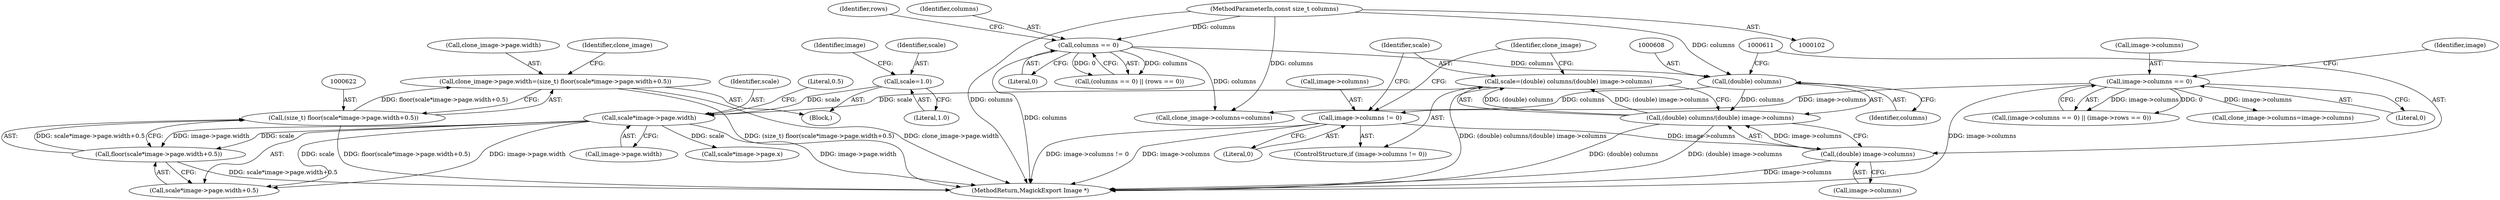 digraph "0_ImageMagick_aecd0ada163a4d6c769cec178955d5f3e9316f2f_0@pointer" {
"1000615" [label="(Call,clone_image->page.width=(size_t) floor(scale*image->page.width+0.5))"];
"1000621" [label="(Call,(size_t) floor(scale*image->page.width+0.5))"];
"1000623" [label="(Call,floor(scale*image->page.width+0.5))"];
"1000625" [label="(Call,scale*image->page.width)"];
"1000595" [label="(Call,scale=1.0)"];
"1000604" [label="(Call,scale=(double) columns/(double) image->columns)"];
"1000606" [label="(Call,(double) columns/(double) image->columns)"];
"1000607" [label="(Call,(double) columns)"];
"1000542" [label="(Call,columns == 0)"];
"1000104" [label="(MethodParameterIn,const size_t columns)"];
"1000610" [label="(Call,(double) image->columns)"];
"1000599" [label="(Call,image->columns != 0)"];
"1000153" [label="(Call,image->columns == 0)"];
"1000615" [label="(Call,clone_image->page.width=(size_t) floor(scale*image->page.width+0.5))"];
"1000632" [label="(Literal,0.5)"];
"1000626" [label="(Identifier,scale)"];
"1000618" [label="(Identifier,clone_image)"];
"1000542" [label="(Call,columns == 0)"];
"1000597" [label="(Literal,1.0)"];
"1000600" [label="(Call,image->columns)"];
"1000625" [label="(Call,scale*image->page.width)"];
"1000153" [label="(Call,image->columns == 0)"];
"1000596" [label="(Identifier,scale)"];
"1000636" [label="(Identifier,clone_image)"];
"1000616" [label="(Call,clone_image->page.width)"];
"1000108" [label="(Block,)"];
"1000606" [label="(Call,(double) columns/(double) image->columns)"];
"1000544" [label="(Literal,0)"];
"1000541" [label="(Call,(columns == 0) || (rows == 0))"];
"1000154" [label="(Call,image->columns)"];
"1000601" [label="(Identifier,image)"];
"1000160" [label="(Identifier,image)"];
"1000743" [label="(Call,clone_image->columns=columns)"];
"1000265" [label="(Call,clone_image->columns=image->columns)"];
"1000609" [label="(Identifier,columns)"];
"1000157" [label="(Literal,0)"];
"1000627" [label="(Call,image->page.width)"];
"1000612" [label="(Call,image->columns)"];
"1000610" [label="(Call,(double) image->columns)"];
"1000607" [label="(Call,(double) columns)"];
"1000598" [label="(ControlStructure,if (image->columns != 0))"];
"1000624" [label="(Call,scale*image->page.width+0.5)"];
"1000543" [label="(Identifier,columns)"];
"1000643" [label="(Call,scale*image->page.x)"];
"1000603" [label="(Literal,0)"];
"1000623" [label="(Call,floor(scale*image->page.width+0.5))"];
"1000546" [label="(Identifier,rows)"];
"1000152" [label="(Call,(image->columns == 0) || (image->rows == 0))"];
"1000599" [label="(Call,image->columns != 0)"];
"1000595" [label="(Call,scale=1.0)"];
"1000604" [label="(Call,scale=(double) columns/(double) image->columns)"];
"1000104" [label="(MethodParameterIn,const size_t columns)"];
"1000763" [label="(MethodReturn,MagickExport Image *)"];
"1000621" [label="(Call,(size_t) floor(scale*image->page.width+0.5))"];
"1000605" [label="(Identifier,scale)"];
"1000615" -> "1000108"  [label="AST: "];
"1000615" -> "1000621"  [label="CFG: "];
"1000616" -> "1000615"  [label="AST: "];
"1000621" -> "1000615"  [label="AST: "];
"1000636" -> "1000615"  [label="CFG: "];
"1000615" -> "1000763"  [label="DDG: (size_t) floor(scale*image->page.width+0.5)"];
"1000615" -> "1000763"  [label="DDG: clone_image->page.width"];
"1000621" -> "1000615"  [label="DDG: floor(scale*image->page.width+0.5)"];
"1000621" -> "1000623"  [label="CFG: "];
"1000622" -> "1000621"  [label="AST: "];
"1000623" -> "1000621"  [label="AST: "];
"1000621" -> "1000763"  [label="DDG: floor(scale*image->page.width+0.5)"];
"1000623" -> "1000621"  [label="DDG: scale*image->page.width+0.5"];
"1000623" -> "1000624"  [label="CFG: "];
"1000624" -> "1000623"  [label="AST: "];
"1000623" -> "1000763"  [label="DDG: scale*image->page.width+0.5"];
"1000625" -> "1000623"  [label="DDG: scale"];
"1000625" -> "1000623"  [label="DDG: image->page.width"];
"1000625" -> "1000624"  [label="AST: "];
"1000625" -> "1000627"  [label="CFG: "];
"1000626" -> "1000625"  [label="AST: "];
"1000627" -> "1000625"  [label="AST: "];
"1000632" -> "1000625"  [label="CFG: "];
"1000625" -> "1000763"  [label="DDG: image->page.width"];
"1000625" -> "1000624"  [label="DDG: scale"];
"1000625" -> "1000624"  [label="DDG: image->page.width"];
"1000595" -> "1000625"  [label="DDG: scale"];
"1000604" -> "1000625"  [label="DDG: scale"];
"1000625" -> "1000643"  [label="DDG: scale"];
"1000595" -> "1000108"  [label="AST: "];
"1000595" -> "1000597"  [label="CFG: "];
"1000596" -> "1000595"  [label="AST: "];
"1000597" -> "1000595"  [label="AST: "];
"1000601" -> "1000595"  [label="CFG: "];
"1000604" -> "1000598"  [label="AST: "];
"1000604" -> "1000606"  [label="CFG: "];
"1000605" -> "1000604"  [label="AST: "];
"1000606" -> "1000604"  [label="AST: "];
"1000618" -> "1000604"  [label="CFG: "];
"1000604" -> "1000763"  [label="DDG: (double) columns/(double) image->columns"];
"1000606" -> "1000604"  [label="DDG: (double) columns"];
"1000606" -> "1000604"  [label="DDG: (double) image->columns"];
"1000606" -> "1000610"  [label="CFG: "];
"1000607" -> "1000606"  [label="AST: "];
"1000610" -> "1000606"  [label="AST: "];
"1000606" -> "1000763"  [label="DDG: (double) columns"];
"1000606" -> "1000763"  [label="DDG: (double) image->columns"];
"1000607" -> "1000606"  [label="DDG: columns"];
"1000610" -> "1000606"  [label="DDG: image->columns"];
"1000607" -> "1000609"  [label="CFG: "];
"1000608" -> "1000607"  [label="AST: "];
"1000609" -> "1000607"  [label="AST: "];
"1000611" -> "1000607"  [label="CFG: "];
"1000542" -> "1000607"  [label="DDG: columns"];
"1000104" -> "1000607"  [label="DDG: columns"];
"1000607" -> "1000743"  [label="DDG: columns"];
"1000542" -> "1000541"  [label="AST: "];
"1000542" -> "1000544"  [label="CFG: "];
"1000543" -> "1000542"  [label="AST: "];
"1000544" -> "1000542"  [label="AST: "];
"1000546" -> "1000542"  [label="CFG: "];
"1000541" -> "1000542"  [label="CFG: "];
"1000542" -> "1000763"  [label="DDG: columns"];
"1000542" -> "1000541"  [label="DDG: columns"];
"1000542" -> "1000541"  [label="DDG: 0"];
"1000104" -> "1000542"  [label="DDG: columns"];
"1000542" -> "1000743"  [label="DDG: columns"];
"1000104" -> "1000102"  [label="AST: "];
"1000104" -> "1000763"  [label="DDG: columns"];
"1000104" -> "1000743"  [label="DDG: columns"];
"1000610" -> "1000612"  [label="CFG: "];
"1000611" -> "1000610"  [label="AST: "];
"1000612" -> "1000610"  [label="AST: "];
"1000610" -> "1000763"  [label="DDG: image->columns"];
"1000599" -> "1000610"  [label="DDG: image->columns"];
"1000599" -> "1000598"  [label="AST: "];
"1000599" -> "1000603"  [label="CFG: "];
"1000600" -> "1000599"  [label="AST: "];
"1000603" -> "1000599"  [label="AST: "];
"1000605" -> "1000599"  [label="CFG: "];
"1000618" -> "1000599"  [label="CFG: "];
"1000599" -> "1000763"  [label="DDG: image->columns != 0"];
"1000599" -> "1000763"  [label="DDG: image->columns"];
"1000153" -> "1000599"  [label="DDG: image->columns"];
"1000153" -> "1000152"  [label="AST: "];
"1000153" -> "1000157"  [label="CFG: "];
"1000154" -> "1000153"  [label="AST: "];
"1000157" -> "1000153"  [label="AST: "];
"1000160" -> "1000153"  [label="CFG: "];
"1000152" -> "1000153"  [label="CFG: "];
"1000153" -> "1000763"  [label="DDG: image->columns"];
"1000153" -> "1000152"  [label="DDG: image->columns"];
"1000153" -> "1000152"  [label="DDG: 0"];
"1000153" -> "1000265"  [label="DDG: image->columns"];
}
